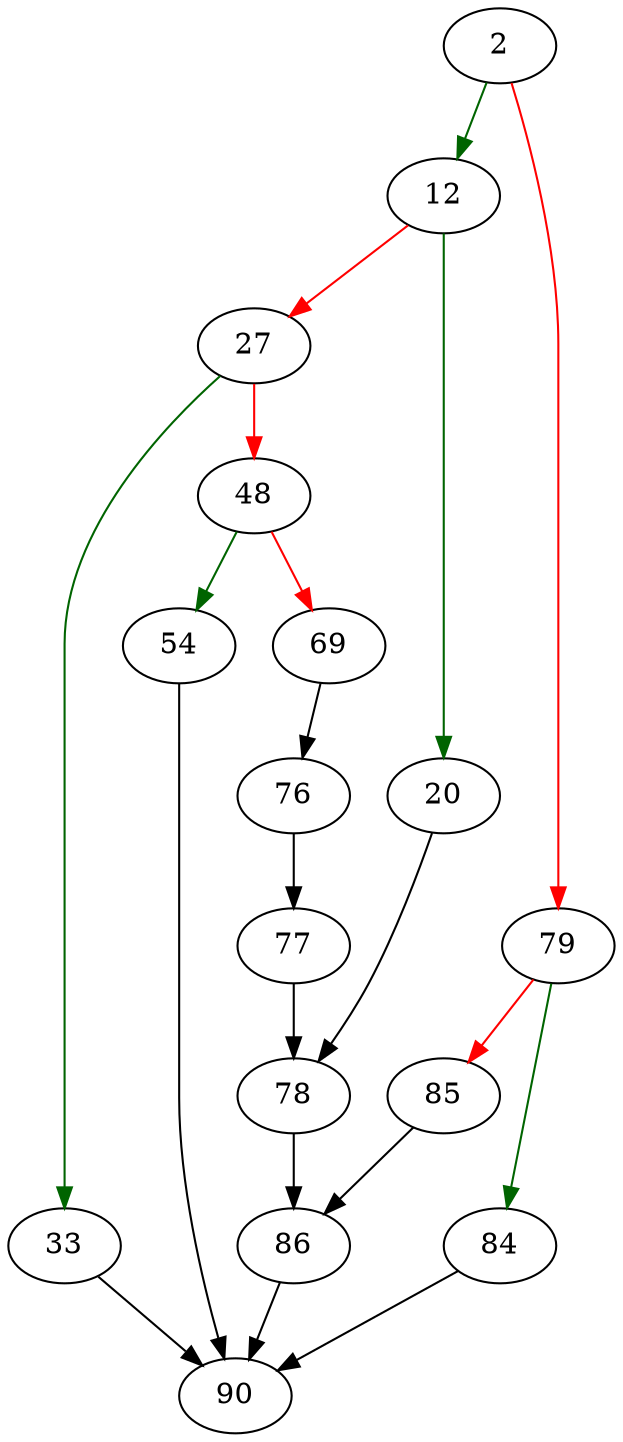 strict digraph "sqlite3DbMallocRawNN" {
	// Node definitions.
	2 [entry=true];
	12;
	79;
	20;
	27;
	78;
	33;
	48;
	90;
	54;
	69;
	76;
	77;
	86;
	84;
	85;

	// Edge definitions.
	2 -> 12 [
		color=darkgreen
		cond=true
	];
	2 -> 79 [
		color=red
		cond=false
	];
	12 -> 20 [
		color=darkgreen
		cond=true
	];
	12 -> 27 [
		color=red
		cond=false
	];
	79 -> 84 [
		color=darkgreen
		cond=true
	];
	79 -> 85 [
		color=red
		cond=false
	];
	20 -> 78;
	27 -> 33 [
		color=darkgreen
		cond=true
	];
	27 -> 48 [
		color=red
		cond=false
	];
	78 -> 86;
	33 -> 90;
	48 -> 54 [
		color=darkgreen
		cond=true
	];
	48 -> 69 [
		color=red
		cond=false
	];
	54 -> 90;
	69 -> 76;
	76 -> 77;
	77 -> 78;
	86 -> 90;
	84 -> 90;
	85 -> 86;
}